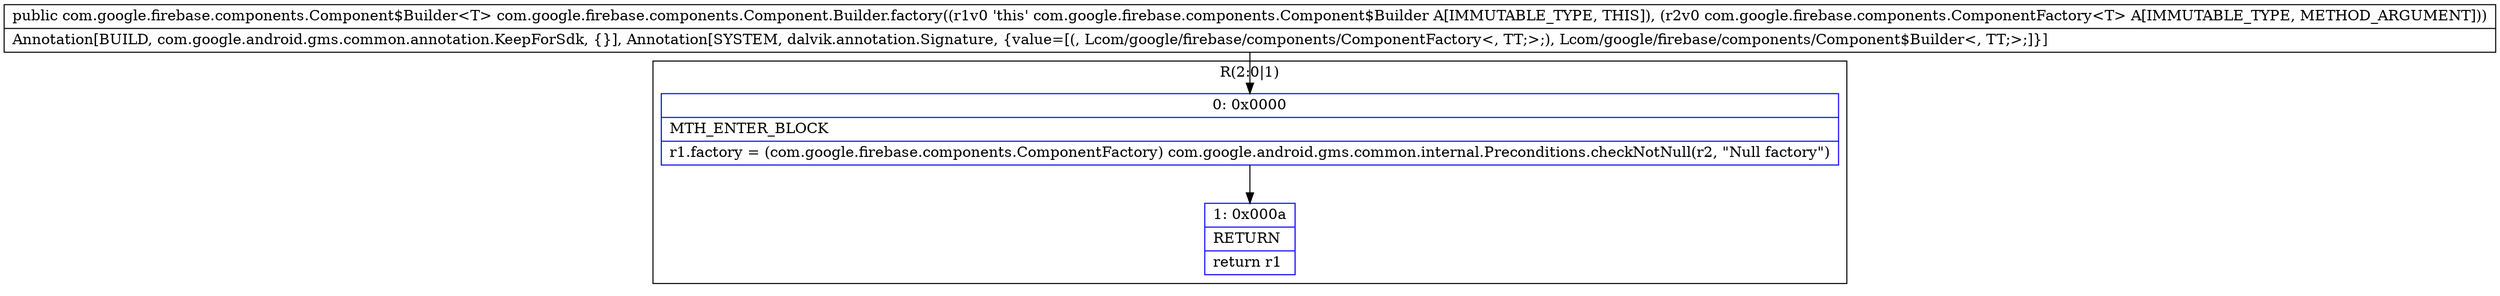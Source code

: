digraph "CFG forcom.google.firebase.components.Component.Builder.factory(Lcom\/google\/firebase\/components\/ComponentFactory;)Lcom\/google\/firebase\/components\/Component$Builder;" {
subgraph cluster_Region_278946079 {
label = "R(2:0|1)";
node [shape=record,color=blue];
Node_0 [shape=record,label="{0\:\ 0x0000|MTH_ENTER_BLOCK\l|r1.factory = (com.google.firebase.components.ComponentFactory) com.google.android.gms.common.internal.Preconditions.checkNotNull(r2, \"Null factory\")\l}"];
Node_1 [shape=record,label="{1\:\ 0x000a|RETURN\l|return r1\l}"];
}
MethodNode[shape=record,label="{public com.google.firebase.components.Component$Builder\<T\> com.google.firebase.components.Component.Builder.factory((r1v0 'this' com.google.firebase.components.Component$Builder A[IMMUTABLE_TYPE, THIS]), (r2v0 com.google.firebase.components.ComponentFactory\<T\> A[IMMUTABLE_TYPE, METHOD_ARGUMENT]))  | Annotation[BUILD, com.google.android.gms.common.annotation.KeepForSdk, \{\}], Annotation[SYSTEM, dalvik.annotation.Signature, \{value=[(, Lcom\/google\/firebase\/components\/ComponentFactory\<, TT;\>;), Lcom\/google\/firebase\/components\/Component$Builder\<, TT;\>;]\}]\l}"];
MethodNode -> Node_0;
Node_0 -> Node_1;
}

